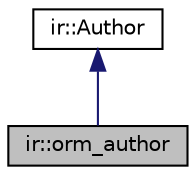 digraph "ir::orm_author"
{
 // LATEX_PDF_SIZE
  edge [fontname="Helvetica",fontsize="10",labelfontname="Helvetica",labelfontsize="10"];
  node [fontname="Helvetica",fontsize="10",shape=record];
  Node1 [label="ir::orm_author",height=0.2,width=0.4,color="black", fillcolor="grey75", style="filled", fontcolor="black",tooltip="ORM wrapper for the author data."];
  Node2 -> Node1 [dir="back",color="midnightblue",fontsize="10",style="solid",fontname="Helvetica"];
  Node2 [label="ir::Author",height=0.2,width=0.4,color="black", fillcolor="white", style="filled",URL="$structir_1_1_author.html",tooltip="Author - name and email found during the source code analysis."];
}
